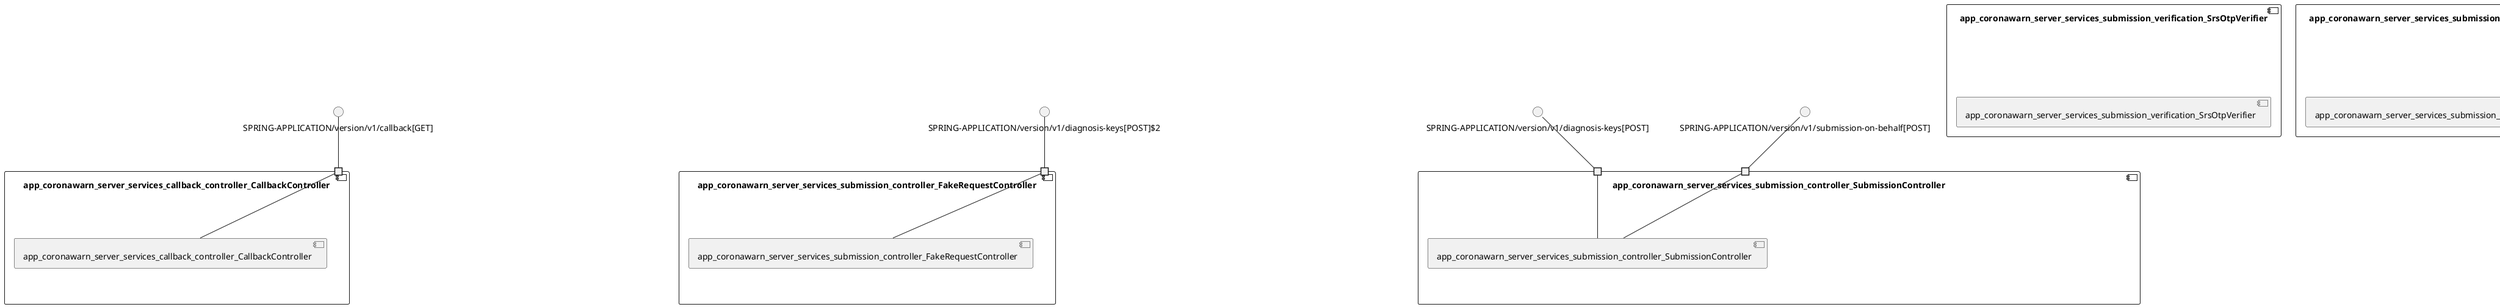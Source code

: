 @startuml
skinparam fixCircleLabelOverlapping true
skinparam componentStyle uml2
component "app_coronawarn_server_services_callback_controller_CallbackController\n\n\n\n\n\n" {
[app_coronawarn_server_services_callback_controller_CallbackController]
portin " " as app_coronawarn_server_services_callback_controller_CallbackController_requires_SPRING_APPLICATION_version_v1_callback_GET_
"app_coronawarn_server_services_callback_controller_CallbackController_requires_SPRING_APPLICATION_version_v1_callback_GET_"--[app_coronawarn_server_services_callback_controller_CallbackController]
}
interface "SPRING-APPLICATION/version/v1/callback[GET]" as interface.SPRING_APPLICATION_version_v1_callback_GET_
interface.SPRING_APPLICATION_version_v1_callback_GET_--"app_coronawarn_server_services_callback_controller_CallbackController_requires_SPRING_APPLICATION_version_v1_callback_GET_"
component "app_coronawarn_server_services_submission_controller_FakeRequestController\n\n\n\n\n\n" {
[app_coronawarn_server_services_submission_controller_FakeRequestController]
portin " " as app_coronawarn_server_services_submission_controller_FakeRequestController_requires_SPRING_APPLICATION_version_v1_diagnosis_keys_POST_2
"app_coronawarn_server_services_submission_controller_FakeRequestController_requires_SPRING_APPLICATION_version_v1_diagnosis_keys_POST_2"--[app_coronawarn_server_services_submission_controller_FakeRequestController]
}
interface "SPRING-APPLICATION/version/v1/diagnosis-keys[POST]$2" as interface.SPRING_APPLICATION_version_v1_diagnosis_keys_POST_2
interface.SPRING_APPLICATION_version_v1_diagnosis_keys_POST_2--"app_coronawarn_server_services_submission_controller_FakeRequestController_requires_SPRING_APPLICATION_version_v1_diagnosis_keys_POST_2"
component "app_coronawarn_server_services_submission_controller_SubmissionController\n\n\n\n\n\n" {
[app_coronawarn_server_services_submission_controller_SubmissionController]
portin " " as app_coronawarn_server_services_submission_controller_SubmissionController_requires_SPRING_APPLICATION_version_v1_diagnosis_keys_POST_
portin " " as app_coronawarn_server_services_submission_controller_SubmissionController_requires_SPRING_APPLICATION_version_v1_submission_on_behalf_POST_
"app_coronawarn_server_services_submission_controller_SubmissionController_requires_SPRING_APPLICATION_version_v1_submission_on_behalf_POST_"--[app_coronawarn_server_services_submission_controller_SubmissionController]
"app_coronawarn_server_services_submission_controller_SubmissionController_requires_SPRING_APPLICATION_version_v1_diagnosis_keys_POST_"--[app_coronawarn_server_services_submission_controller_SubmissionController]
}
interface "SPRING-APPLICATION/version/v1/diagnosis-keys[POST]" as interface.SPRING_APPLICATION_version_v1_diagnosis_keys_POST_
interface.SPRING_APPLICATION_version_v1_diagnosis_keys_POST_--"app_coronawarn_server_services_submission_controller_SubmissionController_requires_SPRING_APPLICATION_version_v1_diagnosis_keys_POST_"
interface "SPRING-APPLICATION/version/v1/submission-on-behalf[POST]" as interface.SPRING_APPLICATION_version_v1_submission_on_behalf_POST_
interface.SPRING_APPLICATION_version_v1_submission_on_behalf_POST_--"app_coronawarn_server_services_submission_controller_SubmissionController_requires_SPRING_APPLICATION_version_v1_submission_on_behalf_POST_"
component "app_coronawarn_server_services_submission_verification_SrsOtpVerifier\n\n\n\n\n\n" {
[app_coronawarn_server_services_submission_verification_SrsOtpVerifier]
}
component "app_coronawarn_server_services_submission_verification_TanVerifier\n\n\n\n\n\n" {
[app_coronawarn_server_services_submission_verification_TanVerifier]
}

@enduml
